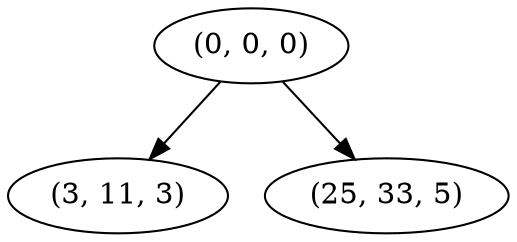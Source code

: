 digraph tree {
    "(0, 0, 0)";
    "(3, 11, 3)";
    "(25, 33, 5)";
    "(0, 0, 0)" -> "(3, 11, 3)";
    "(0, 0, 0)" -> "(25, 33, 5)";
}

